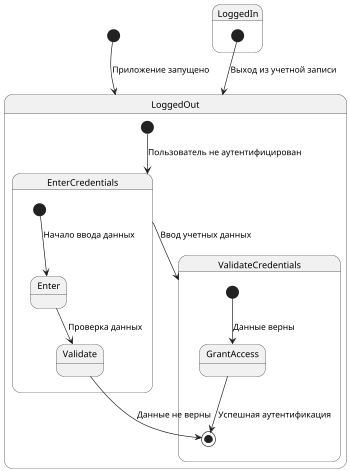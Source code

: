 @startuml
scale 350 width

[*] --> LoggedOut : Приложение запущено

state LoggedOut {
  [*] --> EnterCredentials : Пользователь не аутентифицирован
  EnterCredentials --> ValidateCredentials : Ввод учетных данных
}

state EnterCredentials {
  [*] --> Enter : Начало ввода данных
  Enter --> Validate : Проверка данных
}

state ValidateCredentials {
  [*] --> GrantAccess : Данные верны
  GrantAccess --> [*] : Успешная аутентификация
  Validate --> [*] : Данные не верны
}

state LoggedIn {
  [*] --> LoggedOut : Выход из учетной записи
}
@enduml